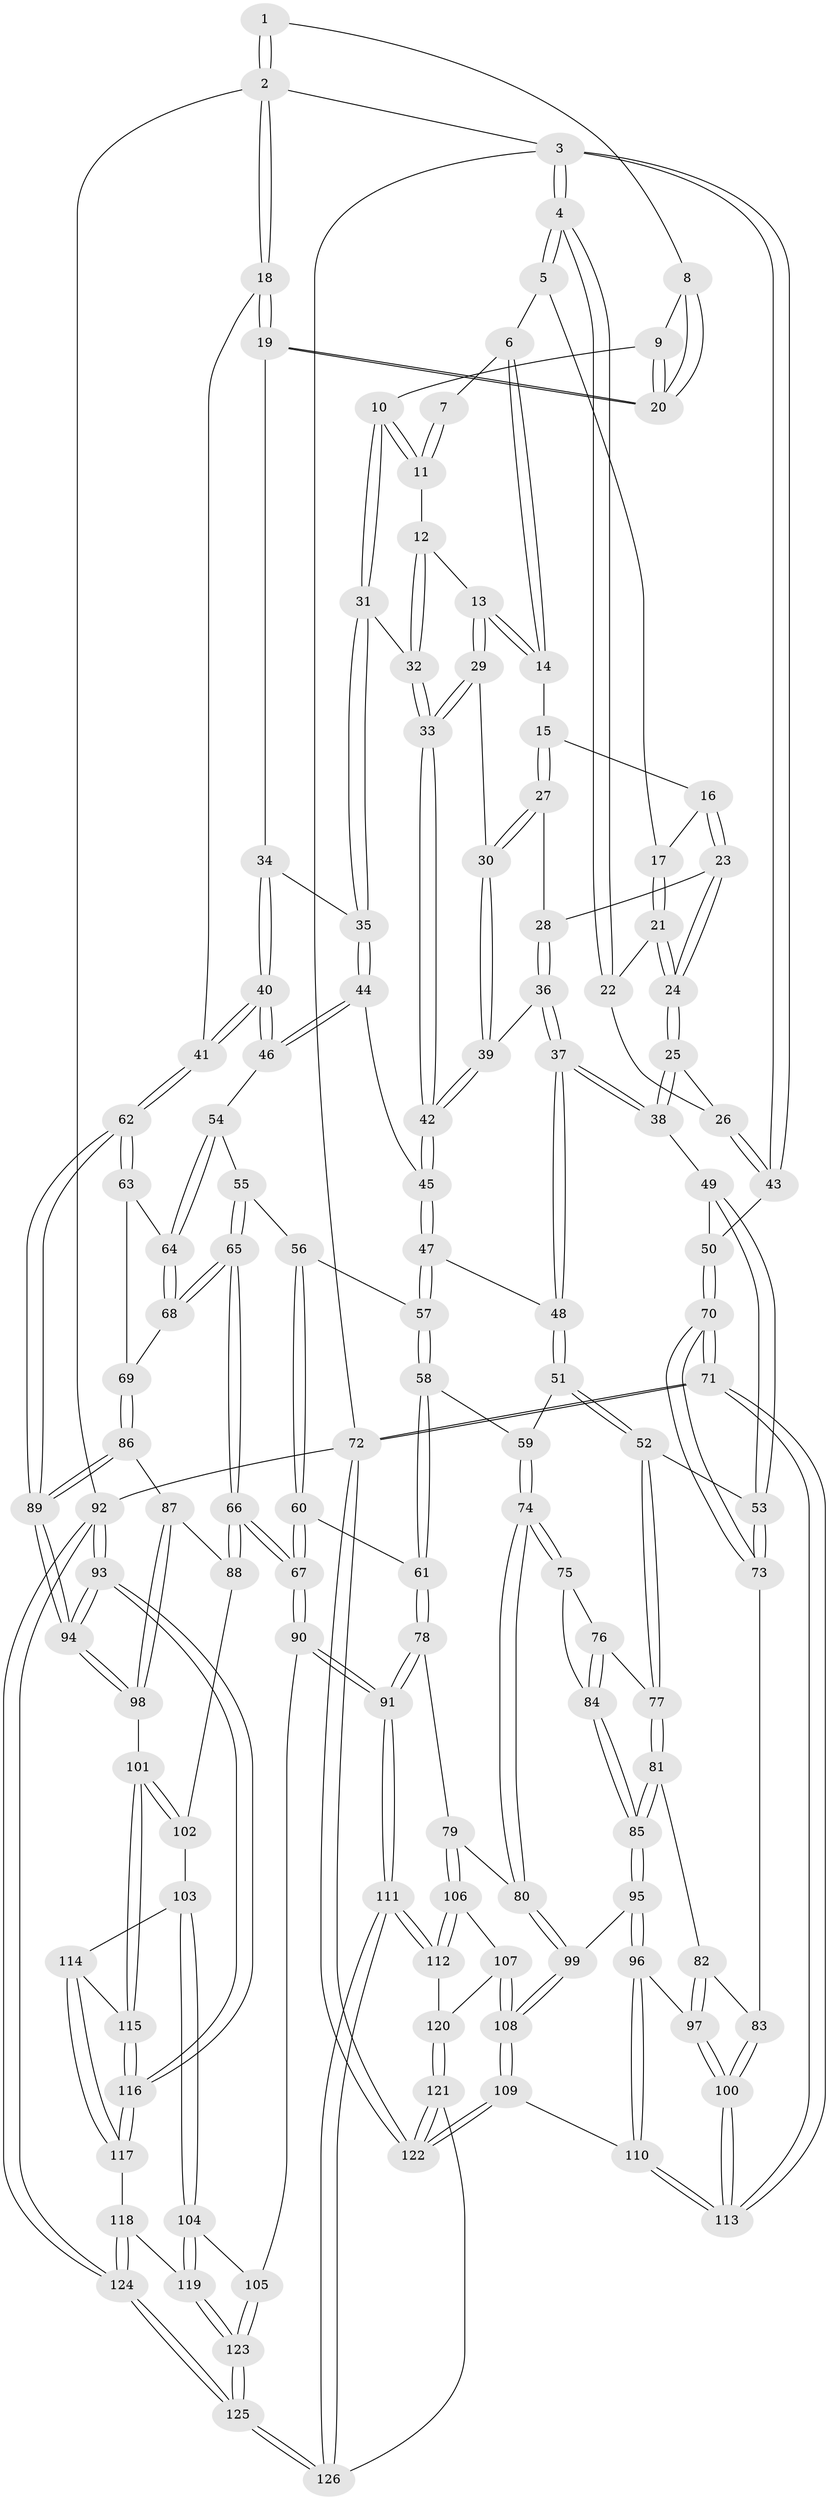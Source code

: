 // Generated by graph-tools (version 1.1) at 2025/51/03/09/25 03:51:09]
// undirected, 126 vertices, 312 edges
graph export_dot {
graph [start="1"]
  node [color=gray90,style=filled];
  1 [pos="+0.9128734578313369+0"];
  2 [pos="+1+0"];
  3 [pos="+0+0"];
  4 [pos="+0+0"];
  5 [pos="+0.22066830938527704+0"];
  6 [pos="+0.4163011074204821+0"];
  7 [pos="+0.7476024295334052+0"];
  8 [pos="+0.8686787020492885+0"];
  9 [pos="+0.7360390059422028+0.1009925646578525"];
  10 [pos="+0.6704970482953317+0.09272065300676126"];
  11 [pos="+0.6682425186331367+0.08986015053009239"];
  12 [pos="+0.5453491432910451+0.09651169454735842"];
  13 [pos="+0.5184403490743655+0.09052640839644757"];
  14 [pos="+0.46384304505821916+0.050160737637963984"];
  15 [pos="+0.41573228318807265+0.100333344153359"];
  16 [pos="+0.30435210943323043+0.10324263545264646"];
  17 [pos="+0.24021052143375554+0.020749238029747926"];
  18 [pos="+1+0"];
  19 [pos="+0.8665188095684406+0.1533011454809876"];
  20 [pos="+0.8607702062611114+0.14166802401108505"];
  21 [pos="+0.1991829128075471+0.11226776734263384"];
  22 [pos="+0.08401444760543765+0.09014402755480881"];
  23 [pos="+0.2819089636156632+0.15595565895261201"];
  24 [pos="+0.21320902991585614+0.1848762050484724"];
  25 [pos="+0.1682325130057143+0.28263985420119125"];
  26 [pos="+0.12523446973309071+0.2260622045697331"];
  27 [pos="+0.39888365651249014+0.15363560937818682"];
  28 [pos="+0.34972913641503184+0.1982920824929224"];
  29 [pos="+0.5141447138399392+0.12480686530343066"];
  30 [pos="+0.45768293636058804+0.25070505468942145"];
  31 [pos="+0.6891076824823749+0.24183705087258248"];
  32 [pos="+0.600471947396617+0.2582625700528937"];
  33 [pos="+0.5426036052728569+0.2934033882036795"];
  34 [pos="+0.8681133292592551+0.17257509213624872"];
  35 [pos="+0.7186724699805576+0.26409548415102674"];
  36 [pos="+0.3321261505892261+0.2904038005751628"];
  37 [pos="+0.2549748292450289+0.32785984648717864"];
  38 [pos="+0.16838968569089563+0.28472360293453625"];
  39 [pos="+0.4676581665283237+0.3112516698944544"];
  40 [pos="+1+0.3977780646732175"];
  41 [pos="+1+0.4203139745475947"];
  42 [pos="+0.5009955327615057+0.33635617979750415"];
  43 [pos="+0+0"];
  44 [pos="+0.742207092489359+0.3507449607946707"];
  45 [pos="+0.5099628412230771+0.3870513203428913"];
  46 [pos="+0.7906253839445926+0.42052367731186924"];
  47 [pos="+0.5085850917763871+0.39919228593743095"];
  48 [pos="+0.28694547895339195+0.4349303612882023"];
  49 [pos="+0.12218023382884101+0.31678014335546556"];
  50 [pos="+0+0.3303576171013804"];
  51 [pos="+0.28162542699366044+0.4725010362283989"];
  52 [pos="+0.17993886752007043+0.5460289349036412"];
  53 [pos="+0.09829592423041464+0.5178026651927917"];
  54 [pos="+0.7544956379310794+0.4699291049673651"];
  55 [pos="+0.7354807909863929+0.48222063047862934"];
  56 [pos="+0.696194970043371+0.4915312193274999"];
  57 [pos="+0.5198102259837066+0.44688380155986845"];
  58 [pos="+0.48933442774196173+0.5310423565950173"];
  59 [pos="+0.37874769379300177+0.5586925709568982"];
  60 [pos="+0.6063583865815608+0.6317687675594326"];
  61 [pos="+0.5059595562761761+0.5616333662733985"];
  62 [pos="+1+0.5265617626524673"];
  63 [pos="+0.8284391348034321+0.573130676816474"];
  64 [pos="+0.7947511993637808+0.5493410032002108"];
  65 [pos="+0.721495674759902+0.6818094599489786"];
  66 [pos="+0.6878408725073875+0.7353859849960522"];
  67 [pos="+0.6564116400777316+0.7482515040525217"];
  68 [pos="+0.793865712107053+0.6354285090274533"];
  69 [pos="+0.861860524069597+0.6393321706005469"];
  70 [pos="+0+0.5972674211180999"];
  71 [pos="+0+1"];
  72 [pos="+0+1"];
  73 [pos="+0+0.5976679889038418"];
  74 [pos="+0.3354628930728489+0.6773943424670349"];
  75 [pos="+0.3041698490568265+0.6678799147099492"];
  76 [pos="+0.19527463916994225+0.5856145299509851"];
  77 [pos="+0.1889365533137086+0.5770735214919843"];
  78 [pos="+0.44991318478072123+0.7427758445395206"];
  79 [pos="+0.4300782330296831+0.7411715200381914"];
  80 [pos="+0.3362922434005009+0.6791244198045236"];
  81 [pos="+0.111094354810862+0.691883217844389"];
  82 [pos="+0.07737568796288886+0.6957601441556679"];
  83 [pos="+0.0013197474619525082+0.6741405588673953"];
  84 [pos="+0.1893583198467493+0.7192350183286218"];
  85 [pos="+0.18082104372674068+0.7305286742949171"];
  86 [pos="+0.8987920655063856+0.654580208980612"];
  87 [pos="+0.8715128152683025+0.7050501556909184"];
  88 [pos="+0.7644925083607349+0.7491324333319506"];
  89 [pos="+1+0.5332183862294932"];
  90 [pos="+0.606449877796531+0.8243489166222832"];
  91 [pos="+0.5995601288127622+0.82959853553431"];
  92 [pos="+1+1"];
  93 [pos="+1+1"];
  94 [pos="+1+0.6730040490653797"];
  95 [pos="+0.18440537248779423+0.7515979623649529"];
  96 [pos="+0.15316156475478335+0.7991173927921941"];
  97 [pos="+0.1135407695840742+0.8064177629020037"];
  98 [pos="+0.9060412693412833+0.7860175105026876"];
  99 [pos="+0.27137954327627806+0.7855060778967196"];
  100 [pos="+0.08045862764292212+0.8321131352754934"];
  101 [pos="+0.8931953012867491+0.8153724440656681"];
  102 [pos="+0.8075274365348414+0.7893999038701923"];
  103 [pos="+0.8104179086784098+0.8432235784132442"];
  104 [pos="+0.7878592367824273+0.8906496134979668"];
  105 [pos="+0.7163004908426078+0.8721287955359961"];
  106 [pos="+0.3553291272021352+0.8449887341422003"];
  107 [pos="+0.33589261630424244+0.8610861419178683"];
  108 [pos="+0.28593461174245227+0.8719527008984262"];
  109 [pos="+0.2653966964055543+0.8980206718042852"];
  110 [pos="+0.2211167966809035+0.8926764131796361"];
  111 [pos="+0.5784282043155679+0.8959575501674512"];
  112 [pos="+0.5369864886298963+0.893124093684416"];
  113 [pos="+0+0.9936906171085375"];
  114 [pos="+0.8827201399096631+0.8535445913963196"];
  115 [pos="+0.8960825173479633+0.8300292071174497"];
  116 [pos="+1+0.924317657289194"];
  117 [pos="+0.87006068747716+0.8947250222198269"];
  118 [pos="+0.8559690517055119+0.917012824778763"];
  119 [pos="+0.8156949124019911+0.914698140426626"];
  120 [pos="+0.3863999214274015+0.9012491733502728"];
  121 [pos="+0.42246224745230565+1"];
  122 [pos="+0.34977367091102796+1"];
  123 [pos="+0.7725408894596855+0.9886524781652948"];
  124 [pos="+1+1"];
  125 [pos="+0.6931790353677163+1"];
  126 [pos="+0.5571487789540939+1"];
  1 -- 2;
  1 -- 2;
  1 -- 8;
  2 -- 3;
  2 -- 18;
  2 -- 18;
  2 -- 92;
  3 -- 4;
  3 -- 4;
  3 -- 43;
  3 -- 43;
  3 -- 72;
  4 -- 5;
  4 -- 5;
  4 -- 22;
  4 -- 22;
  5 -- 6;
  5 -- 17;
  6 -- 7;
  6 -- 14;
  6 -- 14;
  7 -- 11;
  7 -- 11;
  8 -- 9;
  8 -- 20;
  8 -- 20;
  9 -- 10;
  9 -- 20;
  9 -- 20;
  10 -- 11;
  10 -- 11;
  10 -- 31;
  10 -- 31;
  11 -- 12;
  12 -- 13;
  12 -- 32;
  12 -- 32;
  13 -- 14;
  13 -- 14;
  13 -- 29;
  13 -- 29;
  14 -- 15;
  15 -- 16;
  15 -- 27;
  15 -- 27;
  16 -- 17;
  16 -- 23;
  16 -- 23;
  17 -- 21;
  17 -- 21;
  18 -- 19;
  18 -- 19;
  18 -- 41;
  19 -- 20;
  19 -- 20;
  19 -- 34;
  21 -- 22;
  21 -- 24;
  21 -- 24;
  22 -- 26;
  23 -- 24;
  23 -- 24;
  23 -- 28;
  24 -- 25;
  24 -- 25;
  25 -- 26;
  25 -- 38;
  25 -- 38;
  26 -- 43;
  26 -- 43;
  27 -- 28;
  27 -- 30;
  27 -- 30;
  28 -- 36;
  28 -- 36;
  29 -- 30;
  29 -- 33;
  29 -- 33;
  30 -- 39;
  30 -- 39;
  31 -- 32;
  31 -- 35;
  31 -- 35;
  32 -- 33;
  32 -- 33;
  33 -- 42;
  33 -- 42;
  34 -- 35;
  34 -- 40;
  34 -- 40;
  35 -- 44;
  35 -- 44;
  36 -- 37;
  36 -- 37;
  36 -- 39;
  37 -- 38;
  37 -- 38;
  37 -- 48;
  37 -- 48;
  38 -- 49;
  39 -- 42;
  39 -- 42;
  40 -- 41;
  40 -- 41;
  40 -- 46;
  40 -- 46;
  41 -- 62;
  41 -- 62;
  42 -- 45;
  42 -- 45;
  43 -- 50;
  44 -- 45;
  44 -- 46;
  44 -- 46;
  45 -- 47;
  45 -- 47;
  46 -- 54;
  47 -- 48;
  47 -- 57;
  47 -- 57;
  48 -- 51;
  48 -- 51;
  49 -- 50;
  49 -- 53;
  49 -- 53;
  50 -- 70;
  50 -- 70;
  51 -- 52;
  51 -- 52;
  51 -- 59;
  52 -- 53;
  52 -- 77;
  52 -- 77;
  53 -- 73;
  53 -- 73;
  54 -- 55;
  54 -- 64;
  54 -- 64;
  55 -- 56;
  55 -- 65;
  55 -- 65;
  56 -- 57;
  56 -- 60;
  56 -- 60;
  57 -- 58;
  57 -- 58;
  58 -- 59;
  58 -- 61;
  58 -- 61;
  59 -- 74;
  59 -- 74;
  60 -- 61;
  60 -- 67;
  60 -- 67;
  61 -- 78;
  61 -- 78;
  62 -- 63;
  62 -- 63;
  62 -- 89;
  62 -- 89;
  63 -- 64;
  63 -- 69;
  64 -- 68;
  64 -- 68;
  65 -- 66;
  65 -- 66;
  65 -- 68;
  65 -- 68;
  66 -- 67;
  66 -- 67;
  66 -- 88;
  66 -- 88;
  67 -- 90;
  67 -- 90;
  68 -- 69;
  69 -- 86;
  69 -- 86;
  70 -- 71;
  70 -- 71;
  70 -- 73;
  70 -- 73;
  71 -- 72;
  71 -- 72;
  71 -- 113;
  71 -- 113;
  72 -- 122;
  72 -- 122;
  72 -- 92;
  73 -- 83;
  74 -- 75;
  74 -- 75;
  74 -- 80;
  74 -- 80;
  75 -- 76;
  75 -- 84;
  76 -- 77;
  76 -- 84;
  76 -- 84;
  77 -- 81;
  77 -- 81;
  78 -- 79;
  78 -- 91;
  78 -- 91;
  79 -- 80;
  79 -- 106;
  79 -- 106;
  80 -- 99;
  80 -- 99;
  81 -- 82;
  81 -- 85;
  81 -- 85;
  82 -- 83;
  82 -- 97;
  82 -- 97;
  83 -- 100;
  83 -- 100;
  84 -- 85;
  84 -- 85;
  85 -- 95;
  85 -- 95;
  86 -- 87;
  86 -- 89;
  86 -- 89;
  87 -- 88;
  87 -- 98;
  87 -- 98;
  88 -- 102;
  89 -- 94;
  89 -- 94;
  90 -- 91;
  90 -- 91;
  90 -- 105;
  91 -- 111;
  91 -- 111;
  92 -- 93;
  92 -- 93;
  92 -- 124;
  92 -- 124;
  93 -- 94;
  93 -- 94;
  93 -- 116;
  93 -- 116;
  94 -- 98;
  94 -- 98;
  95 -- 96;
  95 -- 96;
  95 -- 99;
  96 -- 97;
  96 -- 110;
  96 -- 110;
  97 -- 100;
  97 -- 100;
  98 -- 101;
  99 -- 108;
  99 -- 108;
  100 -- 113;
  100 -- 113;
  101 -- 102;
  101 -- 102;
  101 -- 115;
  101 -- 115;
  102 -- 103;
  103 -- 104;
  103 -- 104;
  103 -- 114;
  104 -- 105;
  104 -- 119;
  104 -- 119;
  105 -- 123;
  105 -- 123;
  106 -- 107;
  106 -- 112;
  106 -- 112;
  107 -- 108;
  107 -- 108;
  107 -- 120;
  108 -- 109;
  108 -- 109;
  109 -- 110;
  109 -- 122;
  109 -- 122;
  110 -- 113;
  110 -- 113;
  111 -- 112;
  111 -- 112;
  111 -- 126;
  111 -- 126;
  112 -- 120;
  114 -- 115;
  114 -- 117;
  114 -- 117;
  115 -- 116;
  115 -- 116;
  116 -- 117;
  116 -- 117;
  117 -- 118;
  118 -- 119;
  118 -- 124;
  118 -- 124;
  119 -- 123;
  119 -- 123;
  120 -- 121;
  120 -- 121;
  121 -- 122;
  121 -- 122;
  121 -- 126;
  123 -- 125;
  123 -- 125;
  124 -- 125;
  124 -- 125;
  125 -- 126;
  125 -- 126;
}
